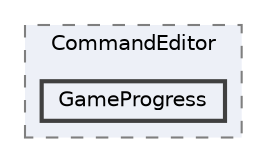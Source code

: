 digraph "C:/Users/むずでょ/Documents/Unity Projects/RMU-1-00-00-Research/Assets/RPGMaker/Codebase/Editor/MapEditor/Component/CommandEditor/GameProgress"
{
 // LATEX_PDF_SIZE
  bgcolor="transparent";
  edge [fontname=Helvetica,fontsize=10,labelfontname=Helvetica,labelfontsize=10];
  node [fontname=Helvetica,fontsize=10,shape=box,height=0.2,width=0.4];
  compound=true
  subgraph clusterdir_d259bb0920ea60f6139ba1072d9fe74b {
    graph [ bgcolor="#edf0f7", pencolor="grey50", label="CommandEditor", fontname=Helvetica,fontsize=10 style="filled,dashed", URL="dir_d259bb0920ea60f6139ba1072d9fe74b.html",tooltip=""]
  dir_33b3a654333e37552ef72680cb728ee5 [label="GameProgress", fillcolor="#edf0f7", color="grey25", style="filled,bold", URL="dir_33b3a654333e37552ef72680cb728ee5.html",tooltip=""];
  }
}
